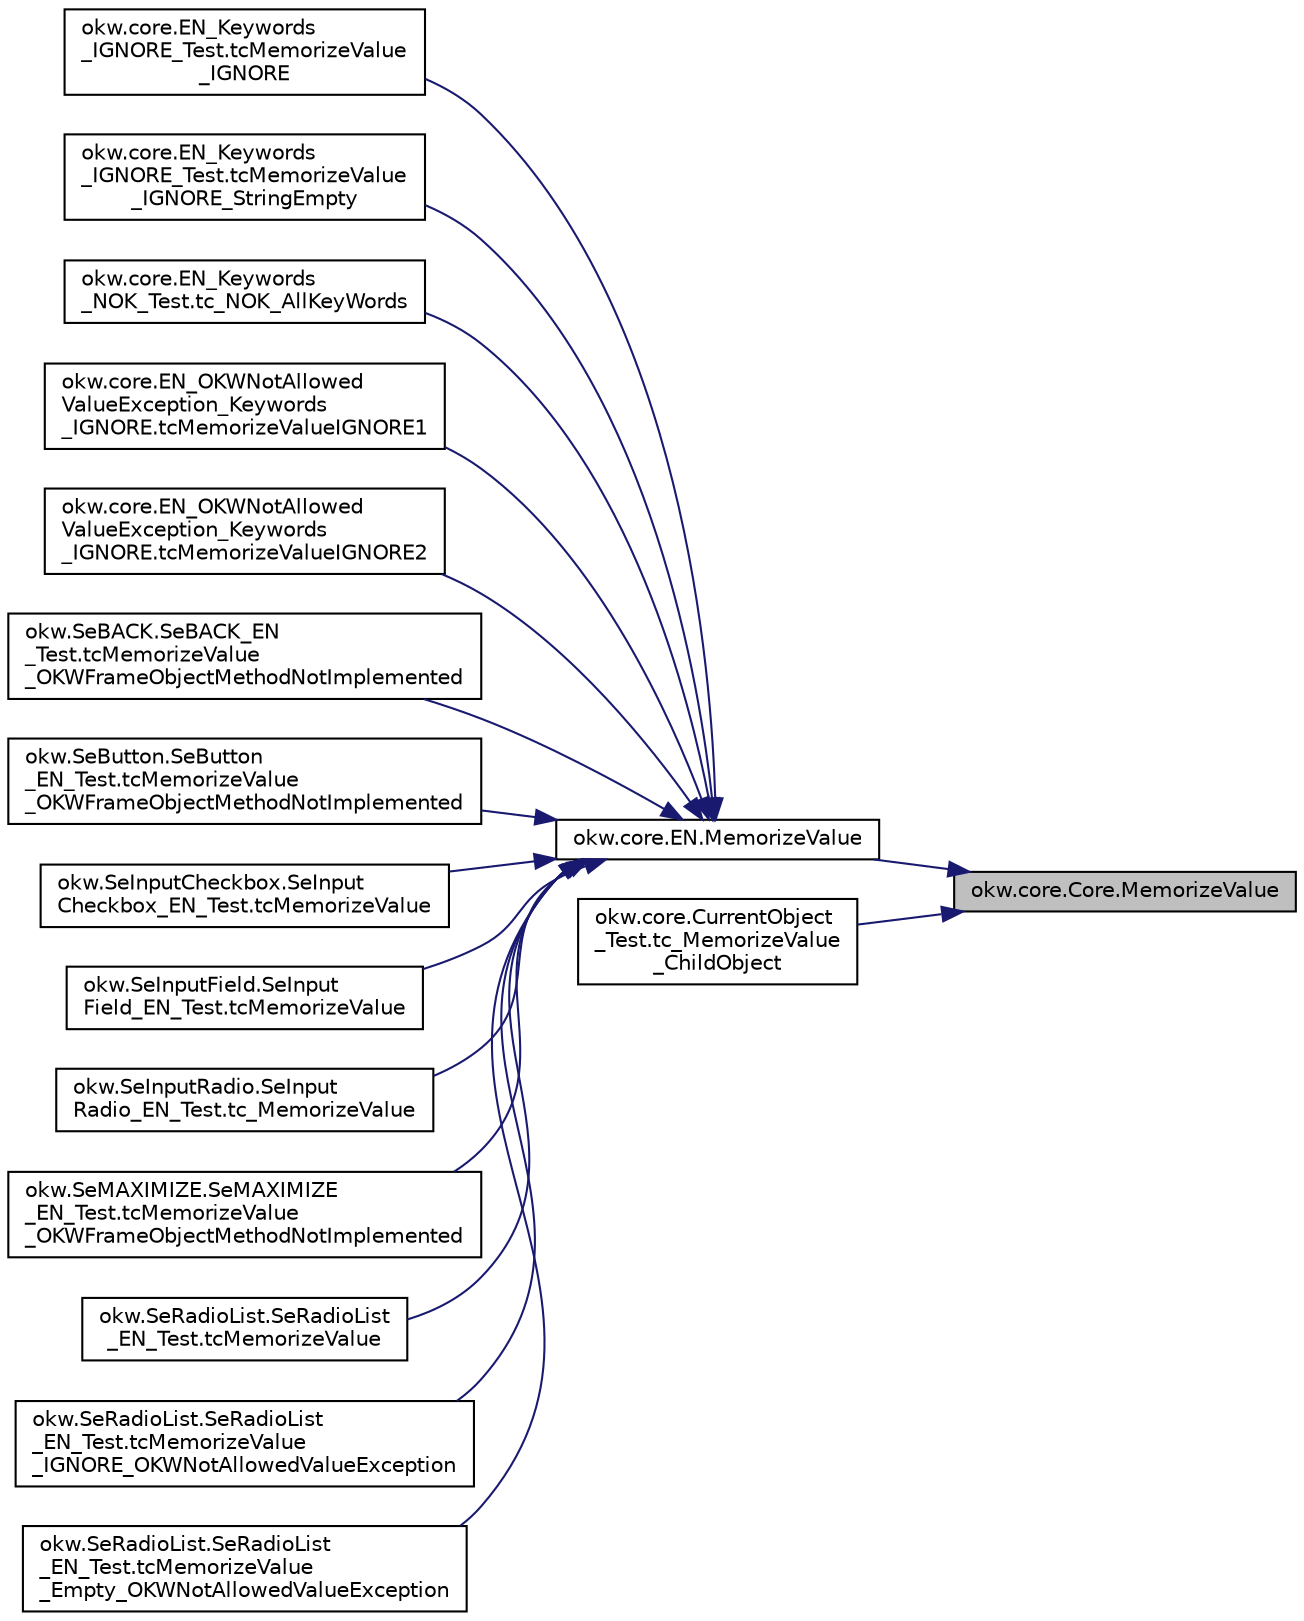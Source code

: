 digraph "okw.core.Core.MemorizeValue"
{
 // INTERACTIVE_SVG=YES
 // LATEX_PDF_SIZE
  edge [fontname="Helvetica",fontsize="10",labelfontname="Helvetica",labelfontsize="10"];
  node [fontname="Helvetica",fontsize="10",shape=record];
  rankdir="RL";
  Node1295 [label="okw.core.Core.MemorizeValue",height=0.2,width=0.4,color="black", fillcolor="grey75", style="filled", fontcolor="black",tooltip="Merkt sich den Standartwert eines Objekts."];
  Node1295 -> Node1296 [dir="back",color="midnightblue",fontsize="10",style="solid",fontname="Helvetica"];
  Node1296 [label="okw.core.EN.MemorizeValue",height=0.2,width=0.4,color="black", fillcolor="white", style="filled",URL="$classokw_1_1core_1_1_e_n.html#a443ae129e7d12b082d0555c597d1425d",tooltip="Merkt sich den Standartwert eines Objekts."];
  Node1296 -> Node1297 [dir="back",color="midnightblue",fontsize="10",style="solid",fontname="Helvetica"];
  Node1297 [label="okw.core.EN_Keywords\l_IGNORE_Test.tcMemorizeValue\l_IGNORE",height=0.2,width=0.4,color="black", fillcolor="white", style="filled",URL="$classokw_1_1core_1_1_e_n___keywords___i_g_n_o_r_e___test.html#a0ecaae1954ab51f059839e291d0e40c1",tooltip=" "];
  Node1296 -> Node1298 [dir="back",color="midnightblue",fontsize="10",style="solid",fontname="Helvetica"];
  Node1298 [label="okw.core.EN_Keywords\l_IGNORE_Test.tcMemorizeValue\l_IGNORE_StringEmpty",height=0.2,width=0.4,color="black", fillcolor="white", style="filled",URL="$classokw_1_1core_1_1_e_n___keywords___i_g_n_o_r_e___test.html#a8fc7f45c0c1423c868e5a2699f556ae8",tooltip=" "];
  Node1296 -> Node1299 [dir="back",color="midnightblue",fontsize="10",style="solid",fontname="Helvetica"];
  Node1299 [label="okw.core.EN_Keywords\l_NOK_Test.tc_NOK_AllKeyWords",height=0.2,width=0.4,color="black", fillcolor="white", style="filled",URL="$classokw_1_1core_1_1_e_n___keywords___n_o_k___test.html#a81a960a2341dfb0e27da7871291c84dc",tooltip="Prüft methoden aufruf für einen einfachen Click."];
  Node1296 -> Node1300 [dir="back",color="midnightblue",fontsize="10",style="solid",fontname="Helvetica"];
  Node1300 [label="okw.core.EN_OKWNotAllowed\lValueException_Keywords\l_IGNORE.tcMemorizeValueIGNORE1",height=0.2,width=0.4,color="black", fillcolor="white", style="filled",URL="$classokw_1_1core_1_1_e_n___o_k_w_not_allowed_value_exception___keywords___i_g_n_o_r_e.html#a0043a5deb5356d4eb60fd46789aa30bd",tooltip="Prüft ob \"${IGNORE} \" die Ausnahme okw.exceptions.OKWNotAllowedValueException auslöst."];
  Node1296 -> Node1301 [dir="back",color="midnightblue",fontsize="10",style="solid",fontname="Helvetica"];
  Node1301 [label="okw.core.EN_OKWNotAllowed\lValueException_Keywords\l_IGNORE.tcMemorizeValueIGNORE2",height=0.2,width=0.4,color="black", fillcolor="white", style="filled",URL="$classokw_1_1core_1_1_e_n___o_k_w_not_allowed_value_exception___keywords___i_g_n_o_r_e.html#ad0878ffab3cd6aa41af4c5f616e58473",tooltip="Prüft ob \"\"${IGNORE}${TCN}\" die Ausnahme okw.exceptions.OKWNotAllowedValueException auslöst."];
  Node1296 -> Node1302 [dir="back",color="midnightblue",fontsize="10",style="solid",fontname="Helvetica"];
  Node1302 [label="okw.SeBACK.SeBACK_EN\l_Test.tcMemorizeValue\l_OKWFrameObjectMethodNotImplemented",height=0.2,width=0.4,color="black", fillcolor="white", style="filled",URL="$classokw_1_1_se_b_a_c_k_1_1_se_b_a_c_k___e_n___test.html#af96aa712ac55fe6b7f8bc991a0a1f1e5",tooltip="Teste das Schlüsselwort MemorizeValue( FN, MemKey ) eines SeBACK."];
  Node1296 -> Node1303 [dir="back",color="midnightblue",fontsize="10",style="solid",fontname="Helvetica"];
  Node1303 [label="okw.SeButton.SeButton\l_EN_Test.tcMemorizeValue\l_OKWFrameObjectMethodNotImplemented",height=0.2,width=0.4,color="black", fillcolor="white", style="filled",URL="$classokw_1_1_se_button_1_1_se_button___e_n___test.html#a6ce31a8317e7da703ae5cfce85cf7f6b",tooltip="Test des Schlüsselwortes MemorizeValue für den GUI-Adapter SeButton."];
  Node1296 -> Node1304 [dir="back",color="midnightblue",fontsize="10",style="solid",fontname="Helvetica"];
  Node1304 [label="okw.SeInputCheckbox.SeInput\lCheckbox_EN_Test.tcMemorizeValue",height=0.2,width=0.4,color="black", fillcolor="white", style="filled",URL="$classokw_1_1_se_input_checkbox_1_1_se_input_checkbox___e_n___test.html#a6f0bfeb1a421a5e4c60e70659420fe5a",tooltip="Speichert ob ein vorhandenes objekt existiert."];
  Node1296 -> Node1305 [dir="back",color="midnightblue",fontsize="10",style="solid",fontname="Helvetica"];
  Node1305 [label="okw.SeInputField.SeInput\lField_EN_Test.tcMemorizeValue",height=0.2,width=0.4,color="black", fillcolor="white", style="filled",URL="$classokw_1_1_se_input_field_1_1_se_input_field___e_n___test.html#a49f951b6ec1ce68d0eccdb21dc57786b",tooltip="Teste das Schlüsselwort MemorizeValue( FN, MemKey ) eines SeInputText Prüfen."];
  Node1296 -> Node1306 [dir="back",color="midnightblue",fontsize="10",style="solid",fontname="Helvetica"];
  Node1306 [label="okw.SeInputRadio.SeInput\lRadio_EN_Test.tc_MemorizeValue",height=0.2,width=0.4,color="black", fillcolor="white", style="filled",URL="$classokw_1_1_se_input_radio_1_1_se_input_radio___e_n___test.html#aab5005e086cb385eb7998b677603b9d5",tooltip="Test des Schlüsselwortes MemorizeValue für den GUI-Adapter SeInputRadio."];
  Node1296 -> Node1307 [dir="back",color="midnightblue",fontsize="10",style="solid",fontname="Helvetica"];
  Node1307 [label="okw.SeMAXIMIZE.SeMAXIMIZE\l_EN_Test.tcMemorizeValue\l_OKWFrameObjectMethodNotImplemented",height=0.2,width=0.4,color="black", fillcolor="white", style="filled",URL="$classokw_1_1_se_m_a_x_i_m_i_z_e_1_1_se_m_a_x_i_m_i_z_e___e_n___test.html#ac7a91d50a56aff751a1b87525ce2ee71",tooltip="Teste das Schlüsselwort MemorizeValue( FN, MemKey ) eines SeMAXIMIZE."];
  Node1296 -> Node1308 [dir="back",color="midnightblue",fontsize="10",style="solid",fontname="Helvetica"];
  Node1308 [label="okw.SeRadioList.SeRadioList\l_EN_Test.tcMemorizeValue",height=0.2,width=0.4,color="black", fillcolor="white", style="filled",URL="$classokw_1_1_se_radio_list_1_1_se_radio_list___e_n___test.html#a031bfd72643766034ade9d3148aa2cd9",tooltip="Prüft die Methode SeRadioList.MemorizeValue."];
  Node1296 -> Node1309 [dir="back",color="midnightblue",fontsize="10",style="solid",fontname="Helvetica"];
  Node1309 [label="okw.SeRadioList.SeRadioList\l_EN_Test.tcMemorizeValue\l_IGNORE_OKWNotAllowedValueException",height=0.2,width=0.4,color="black", fillcolor="white", style="filled",URL="$classokw_1_1_se_radio_list_1_1_se_radio_list___e_n___test.html#a6d16d45b6f05656b84ae0c422e68b734",tooltip="Prüft die Methode SeRadioList.MemorizeValue."];
  Node1296 -> Node1310 [dir="back",color="midnightblue",fontsize="10",style="solid",fontname="Helvetica"];
  Node1310 [label="okw.SeRadioList.SeRadioList\l_EN_Test.tcMemorizeValue\l_Empty_OKWNotAllowedValueException",height=0.2,width=0.4,color="black", fillcolor="white", style="filled",URL="$classokw_1_1_se_radio_list_1_1_se_radio_list___e_n___test.html#a99028d6e59c8515b720a648fd04cdf9d",tooltip="Prüft die Methode SeRadioList.MemorizeValue."];
  Node1295 -> Node1311 [dir="back",color="midnightblue",fontsize="10",style="solid",fontname="Helvetica"];
  Node1311 [label="okw.core.CurrentObject\l_Test.tc_MemorizeValue\l_ChildObject",height=0.2,width=0.4,color="black", fillcolor="white", style="filled",URL="$classokw_1_1core_1_1_current_object___test.html#ab2f10d0f4cdbd65c3a77d5a65219a93b",tooltip="Testziel: Prüft den Aufruf der Methode MemorizeValue( FN, MemKey ) im ChildObject."];
}
